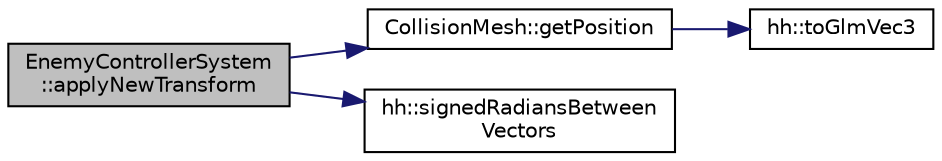 digraph "EnemyControllerSystem::applyNewTransform"
{
 // INTERACTIVE_SVG=YES
 // LATEX_PDF_SIZE
  edge [fontname="Helvetica",fontsize="10",labelfontname="Helvetica",labelfontsize="10"];
  node [fontname="Helvetica",fontsize="10",shape=record];
  rankdir="LR";
  Node1 [label="EnemyControllerSystem\l::applyNewTransform",height=0.2,width=0.4,color="black", fillcolor="grey75", style="filled", fontcolor="black",tooltip=" "];
  Node1 -> Node2 [color="midnightblue",fontsize="10",style="solid",fontname="Helvetica"];
  Node2 [label="CollisionMesh::getPosition",height=0.2,width=0.4,color="black", fillcolor="white", style="filled",URL="$d4/daa/class_collision_mesh.html#aa9ad0053cdd4fd6e991b343e174e543f",tooltip=" "];
  Node2 -> Node3 [color="midnightblue",fontsize="10",style="solid",fontname="Helvetica"];
  Node3 [label="hh::toGlmVec3",height=0.2,width=0.4,color="black", fillcolor="white", style="filled",URL="$d7/dd1/namespacehh.html#ad5fffa12ef6d4badda8b6db66b21f4fb",tooltip=" "];
  Node1 -> Node4 [color="midnightblue",fontsize="10",style="solid",fontname="Helvetica"];
  Node4 [label="hh::signedRadiansBetween\lVectors",height=0.2,width=0.4,color="black", fillcolor="white", style="filled",URL="$d7/dd1/namespacehh.html#aa744e19f5c464bf275c30a824f81b06e",tooltip=" "];
}
